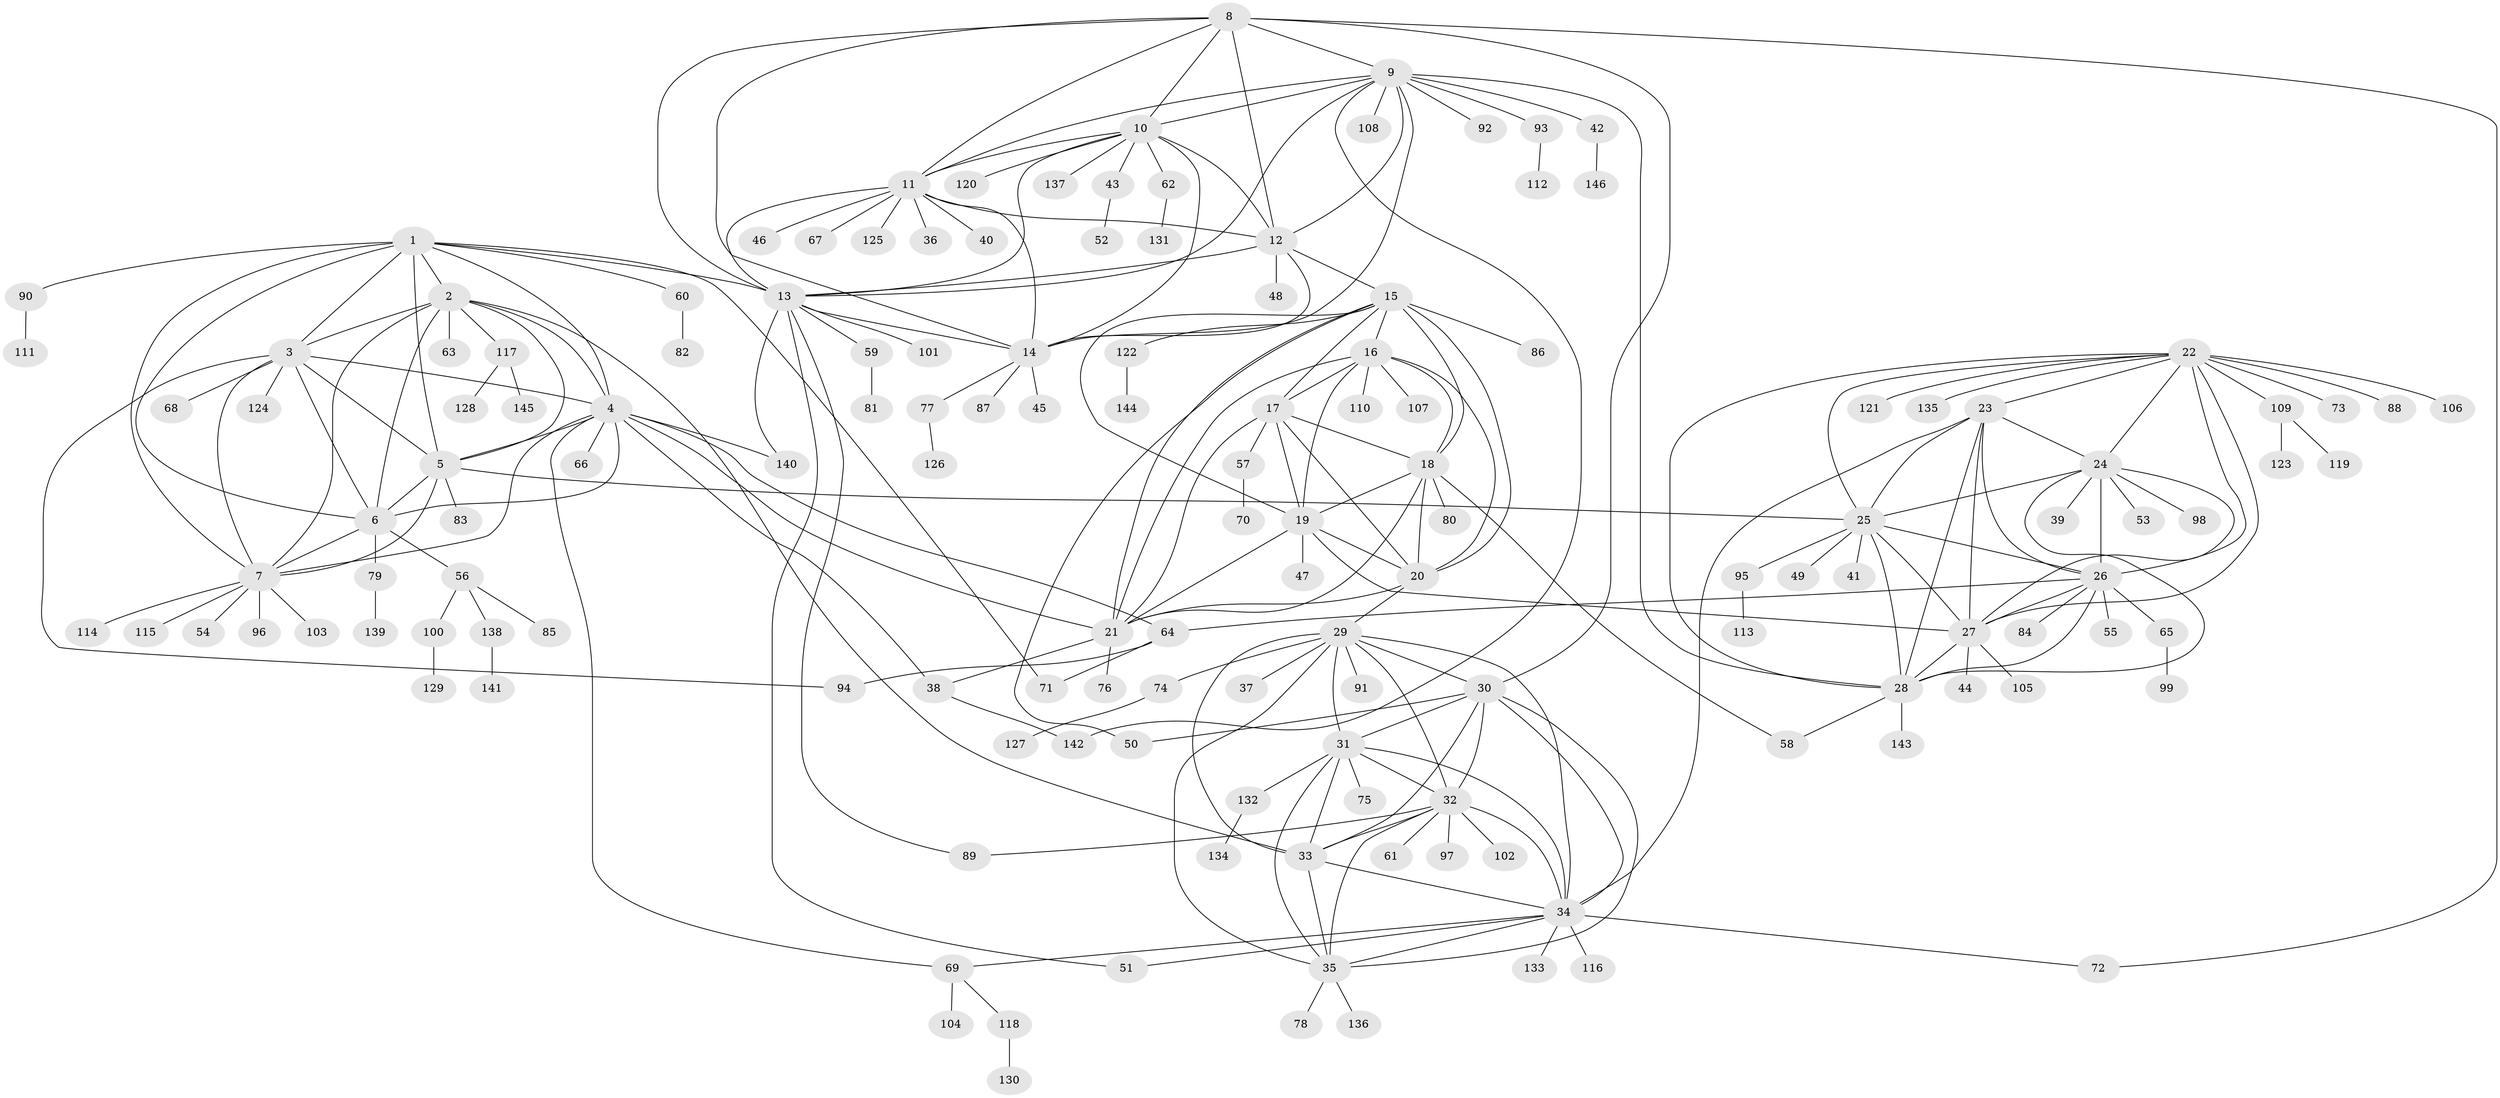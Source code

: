 // coarse degree distribution, {10: 0.028846153846153848, 8: 0.07692307692307693, 11: 0.038461538461538464, 7: 0.038461538461538464, 9: 0.028846153846153848, 13: 0.009615384615384616, 12: 0.009615384615384616, 3: 0.04807692307692308, 1: 0.5096153846153846, 2: 0.19230769230769232, 4: 0.019230769230769232}
// Generated by graph-tools (version 1.1) at 2025/52/03/04/25 22:52:21]
// undirected, 146 vertices, 238 edges
graph export_dot {
  node [color=gray90,style=filled];
  1;
  2;
  3;
  4;
  5;
  6;
  7;
  8;
  9;
  10;
  11;
  12;
  13;
  14;
  15;
  16;
  17;
  18;
  19;
  20;
  21;
  22;
  23;
  24;
  25;
  26;
  27;
  28;
  29;
  30;
  31;
  32;
  33;
  34;
  35;
  36;
  37;
  38;
  39;
  40;
  41;
  42;
  43;
  44;
  45;
  46;
  47;
  48;
  49;
  50;
  51;
  52;
  53;
  54;
  55;
  56;
  57;
  58;
  59;
  60;
  61;
  62;
  63;
  64;
  65;
  66;
  67;
  68;
  69;
  70;
  71;
  72;
  73;
  74;
  75;
  76;
  77;
  78;
  79;
  80;
  81;
  82;
  83;
  84;
  85;
  86;
  87;
  88;
  89;
  90;
  91;
  92;
  93;
  94;
  95;
  96;
  97;
  98;
  99;
  100;
  101;
  102;
  103;
  104;
  105;
  106;
  107;
  108;
  109;
  110;
  111;
  112;
  113;
  114;
  115;
  116;
  117;
  118;
  119;
  120;
  121;
  122;
  123;
  124;
  125;
  126;
  127;
  128;
  129;
  130;
  131;
  132;
  133;
  134;
  135;
  136;
  137;
  138;
  139;
  140;
  141;
  142;
  143;
  144;
  145;
  146;
  1 -- 2;
  1 -- 3;
  1 -- 4;
  1 -- 5;
  1 -- 6;
  1 -- 7;
  1 -- 13;
  1 -- 60;
  1 -- 71;
  1 -- 90;
  2 -- 3;
  2 -- 4;
  2 -- 5;
  2 -- 6;
  2 -- 7;
  2 -- 33;
  2 -- 63;
  2 -- 117;
  3 -- 4;
  3 -- 5;
  3 -- 6;
  3 -- 7;
  3 -- 68;
  3 -- 94;
  3 -- 124;
  4 -- 5;
  4 -- 6;
  4 -- 7;
  4 -- 21;
  4 -- 38;
  4 -- 64;
  4 -- 66;
  4 -- 69;
  4 -- 140;
  5 -- 6;
  5 -- 7;
  5 -- 25;
  5 -- 83;
  6 -- 7;
  6 -- 56;
  6 -- 79;
  7 -- 54;
  7 -- 96;
  7 -- 103;
  7 -- 114;
  7 -- 115;
  8 -- 9;
  8 -- 10;
  8 -- 11;
  8 -- 12;
  8 -- 13;
  8 -- 14;
  8 -- 30;
  8 -- 72;
  9 -- 10;
  9 -- 11;
  9 -- 12;
  9 -- 13;
  9 -- 14;
  9 -- 28;
  9 -- 42;
  9 -- 92;
  9 -- 93;
  9 -- 108;
  9 -- 142;
  10 -- 11;
  10 -- 12;
  10 -- 13;
  10 -- 14;
  10 -- 43;
  10 -- 62;
  10 -- 120;
  10 -- 137;
  11 -- 12;
  11 -- 13;
  11 -- 14;
  11 -- 36;
  11 -- 40;
  11 -- 46;
  11 -- 67;
  11 -- 125;
  12 -- 13;
  12 -- 14;
  12 -- 15;
  12 -- 48;
  13 -- 14;
  13 -- 51;
  13 -- 59;
  13 -- 89;
  13 -- 101;
  13 -- 140;
  14 -- 45;
  14 -- 77;
  14 -- 87;
  15 -- 16;
  15 -- 17;
  15 -- 18;
  15 -- 19;
  15 -- 20;
  15 -- 21;
  15 -- 50;
  15 -- 86;
  15 -- 122;
  16 -- 17;
  16 -- 18;
  16 -- 19;
  16 -- 20;
  16 -- 21;
  16 -- 107;
  16 -- 110;
  17 -- 18;
  17 -- 19;
  17 -- 20;
  17 -- 21;
  17 -- 57;
  18 -- 19;
  18 -- 20;
  18 -- 21;
  18 -- 58;
  18 -- 80;
  19 -- 20;
  19 -- 21;
  19 -- 27;
  19 -- 47;
  20 -- 21;
  20 -- 29;
  21 -- 38;
  21 -- 76;
  22 -- 23;
  22 -- 24;
  22 -- 25;
  22 -- 26;
  22 -- 27;
  22 -- 28;
  22 -- 73;
  22 -- 88;
  22 -- 106;
  22 -- 109;
  22 -- 121;
  22 -- 135;
  23 -- 24;
  23 -- 25;
  23 -- 26;
  23 -- 27;
  23 -- 28;
  23 -- 34;
  24 -- 25;
  24 -- 26;
  24 -- 27;
  24 -- 28;
  24 -- 39;
  24 -- 53;
  24 -- 98;
  25 -- 26;
  25 -- 27;
  25 -- 28;
  25 -- 41;
  25 -- 49;
  25 -- 95;
  26 -- 27;
  26 -- 28;
  26 -- 55;
  26 -- 64;
  26 -- 65;
  26 -- 84;
  27 -- 28;
  27 -- 44;
  27 -- 105;
  28 -- 58;
  28 -- 143;
  29 -- 30;
  29 -- 31;
  29 -- 32;
  29 -- 33;
  29 -- 34;
  29 -- 35;
  29 -- 37;
  29 -- 74;
  29 -- 91;
  30 -- 31;
  30 -- 32;
  30 -- 33;
  30 -- 34;
  30 -- 35;
  30 -- 50;
  31 -- 32;
  31 -- 33;
  31 -- 34;
  31 -- 35;
  31 -- 75;
  31 -- 132;
  32 -- 33;
  32 -- 34;
  32 -- 35;
  32 -- 61;
  32 -- 89;
  32 -- 97;
  32 -- 102;
  33 -- 34;
  33 -- 35;
  34 -- 35;
  34 -- 51;
  34 -- 69;
  34 -- 72;
  34 -- 116;
  34 -- 133;
  35 -- 78;
  35 -- 136;
  38 -- 142;
  42 -- 146;
  43 -- 52;
  56 -- 85;
  56 -- 100;
  56 -- 138;
  57 -- 70;
  59 -- 81;
  60 -- 82;
  62 -- 131;
  64 -- 71;
  64 -- 94;
  65 -- 99;
  69 -- 104;
  69 -- 118;
  74 -- 127;
  77 -- 126;
  79 -- 139;
  90 -- 111;
  93 -- 112;
  95 -- 113;
  100 -- 129;
  109 -- 119;
  109 -- 123;
  117 -- 128;
  117 -- 145;
  118 -- 130;
  122 -- 144;
  132 -- 134;
  138 -- 141;
}
